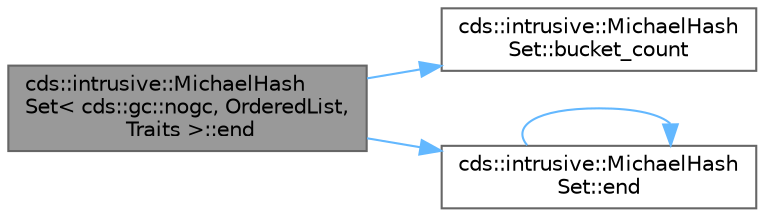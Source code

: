 digraph "cds::intrusive::MichaelHashSet&lt; cds::gc::nogc, OrderedList, Traits &gt;::end"
{
 // LATEX_PDF_SIZE
  bgcolor="transparent";
  edge [fontname=Helvetica,fontsize=10,labelfontname=Helvetica,labelfontsize=10];
  node [fontname=Helvetica,fontsize=10,shape=box,height=0.2,width=0.4];
  rankdir="LR";
  Node1 [id="Node000001",label="cds::intrusive::MichaelHash\lSet\< cds::gc::nogc, OrderedList,\l Traits \>::end",height=0.2,width=0.4,color="gray40", fillcolor="grey60", style="filled", fontcolor="black",tooltip="Returns an iterator that addresses the location succeeding the last element in a set"];
  Node1 -> Node2 [id="edge4_Node000001_Node000002",color="steelblue1",style="solid",tooltip=" "];
  Node2 [id="Node000002",label="cds::intrusive::MichaelHash\lSet::bucket_count",height=0.2,width=0.4,color="grey40", fillcolor="white", style="filled",URL="$classcds_1_1intrusive_1_1_michael_hash_set.html#a9549167efdf98515e7392deef567f5d4",tooltip="Returns the size of hash table"];
  Node1 -> Node3 [id="edge5_Node000001_Node000003",color="steelblue1",style="solid",tooltip=" "];
  Node3 [id="Node000003",label="cds::intrusive::MichaelHash\lSet::end",height=0.2,width=0.4,color="grey40", fillcolor="white", style="filled",URL="$classcds_1_1intrusive_1_1_michael_hash_set.html#ad2b75ecd86095793ecd611a04088f0d1",tooltip="Returns an iterator that addresses the location succeeding the last element in a set"];
  Node3 -> Node3 [id="edge6_Node000003_Node000003",color="steelblue1",style="solid",tooltip=" "];
}
